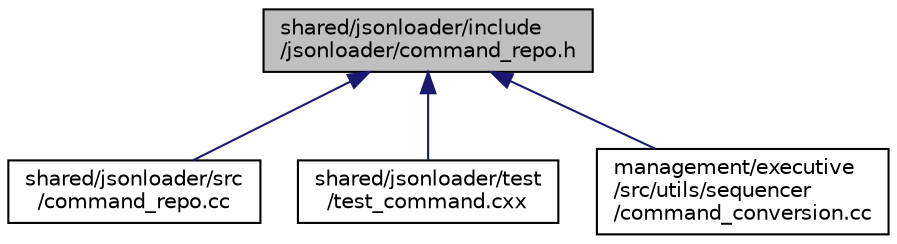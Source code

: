 digraph "shared/jsonloader/include/jsonloader/command_repo.h"
{
 // LATEX_PDF_SIZE
  edge [fontname="Helvetica",fontsize="10",labelfontname="Helvetica",labelfontsize="10"];
  node [fontname="Helvetica",fontsize="10",shape=record];
  Node1 [label="shared/jsonloader/include\l/jsonloader/command_repo.h",height=0.2,width=0.4,color="black", fillcolor="grey75", style="filled", fontcolor="black",tooltip=" "];
  Node1 -> Node2 [dir="back",color="midnightblue",fontsize="10",style="solid",fontname="Helvetica"];
  Node2 [label="shared/jsonloader/src\l/command_repo.cc",height=0.2,width=0.4,color="black", fillcolor="white", style="filled",URL="$command__repo_8cc.html",tooltip=" "];
  Node1 -> Node3 [dir="back",color="midnightblue",fontsize="10",style="solid",fontname="Helvetica"];
  Node3 [label="shared/jsonloader/test\l/test_command.cxx",height=0.2,width=0.4,color="black", fillcolor="white", style="filled",URL="$test__command_8cxx.html",tooltip=" "];
  Node1 -> Node4 [dir="back",color="midnightblue",fontsize="10",style="solid",fontname="Helvetica"];
  Node4 [label="management/executive\l/src/utils/sequencer\l/command_conversion.cc",height=0.2,width=0.4,color="black", fillcolor="white", style="filled",URL="$command__conversion_8cc.html",tooltip=" "];
}
